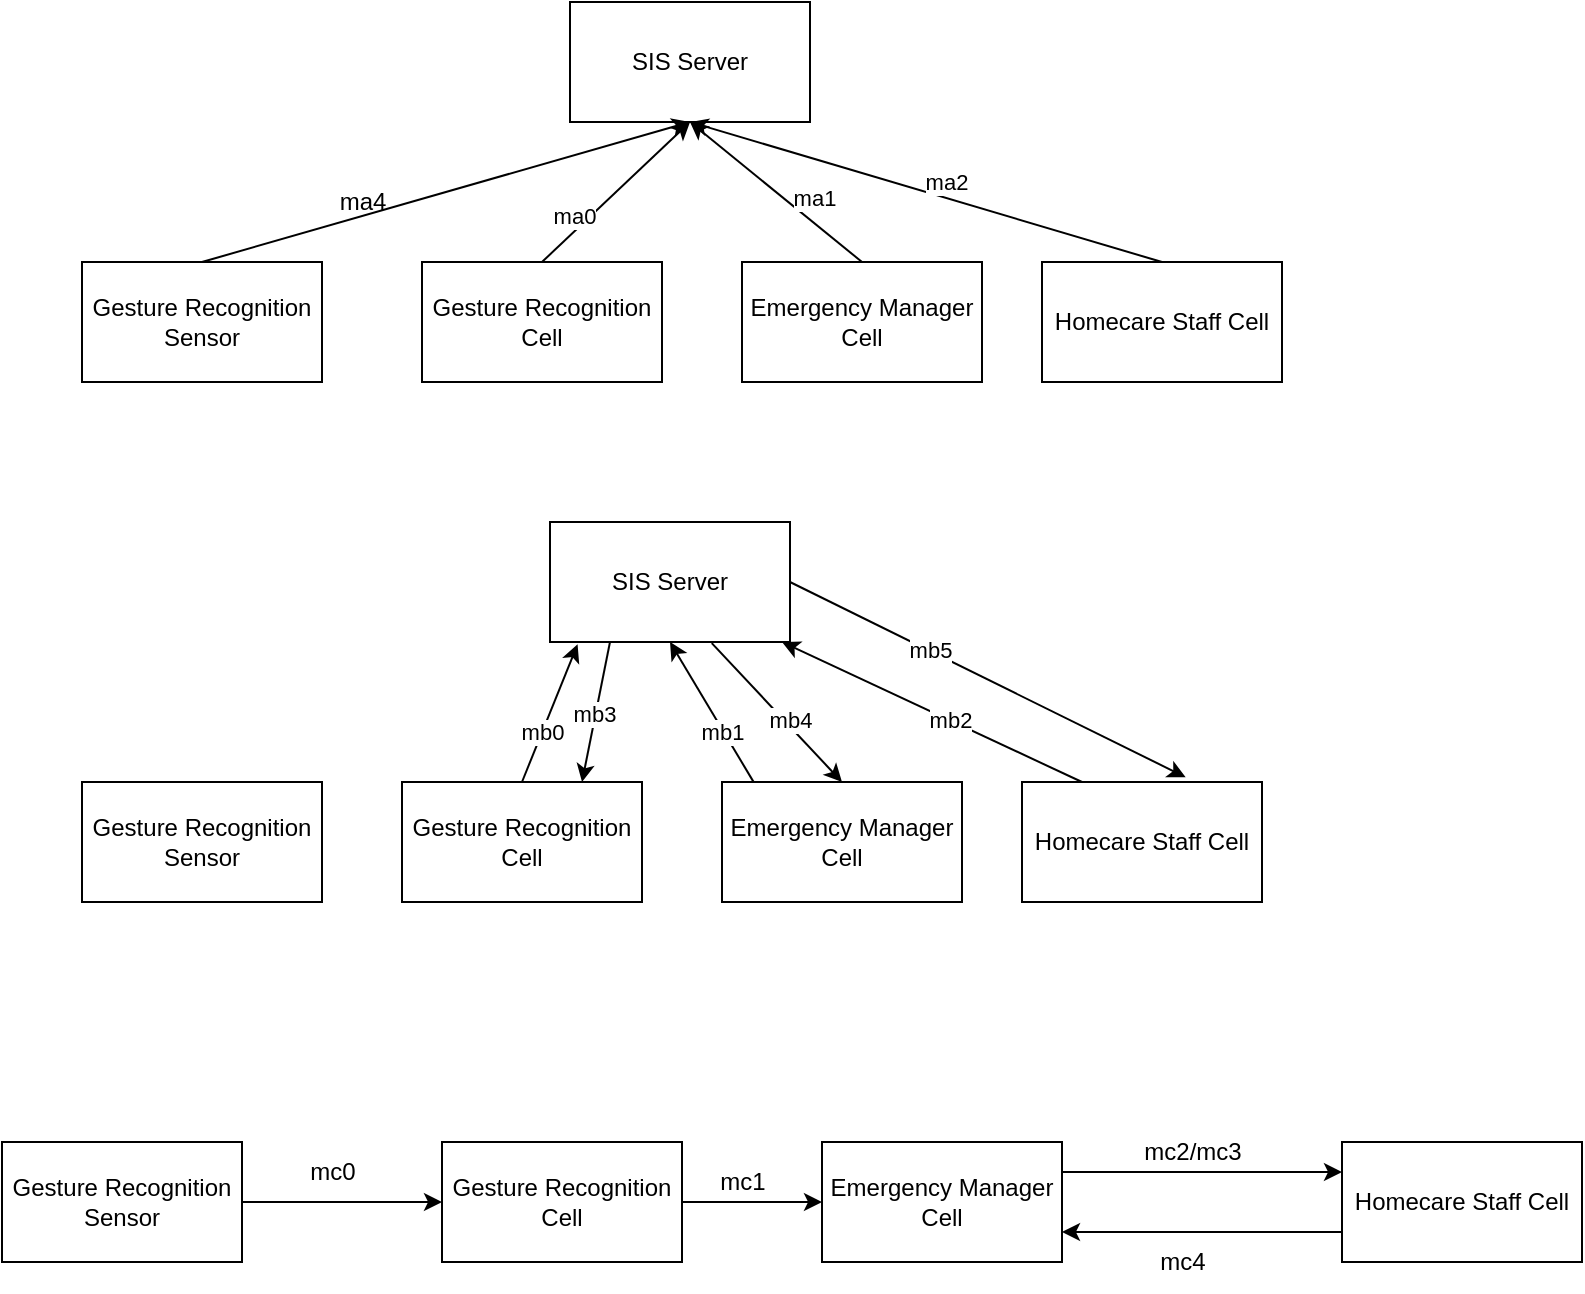 <mxfile version="20.5.1" type="github" pages="2">
  <diagram id="GIA1IqMFzXrZf6Obuekx" name="第 1 页">
    <mxGraphModel dx="1078" dy="585" grid="1" gridSize="10" guides="1" tooltips="1" connect="1" arrows="1" fold="1" page="1" pageScale="1" pageWidth="827" pageHeight="1169" math="0" shadow="0">
      <root>
        <mxCell id="0" />
        <mxCell id="1" parent="0" />
        <mxCell id="np_34gke2Vjaqlr29Jzn-1" value="SIS Server" style="rounded=0;whiteSpace=wrap;html=1;" parent="1" vertex="1">
          <mxGeometry x="294" y="260" width="120" height="60" as="geometry" />
        </mxCell>
        <mxCell id="np_34gke2Vjaqlr29Jzn-2" value="Gesture Recognition Sensor" style="rounded=0;whiteSpace=wrap;html=1;" parent="1" vertex="1">
          <mxGeometry x="50" y="390" width="120" height="60" as="geometry" />
        </mxCell>
        <mxCell id="np_34gke2Vjaqlr29Jzn-3" value="Gesture Recognition Cell" style="rounded=0;whiteSpace=wrap;html=1;" parent="1" vertex="1">
          <mxGeometry x="220" y="390" width="120" height="60" as="geometry" />
        </mxCell>
        <mxCell id="np_34gke2Vjaqlr29Jzn-4" value="Emergency Manager Cell" style="rounded=0;whiteSpace=wrap;html=1;" parent="1" vertex="1">
          <mxGeometry x="380" y="390" width="120" height="60" as="geometry" />
        </mxCell>
        <mxCell id="np_34gke2Vjaqlr29Jzn-5" value="Homecare Staff Cell" style="rounded=0;whiteSpace=wrap;html=1;" parent="1" vertex="1">
          <mxGeometry x="530" y="390" width="120" height="60" as="geometry" />
        </mxCell>
        <mxCell id="np_34gke2Vjaqlr29Jzn-6" value="" style="endArrow=classic;html=1;rounded=0;exitX=0.5;exitY=0;exitDx=0;exitDy=0;entryX=0.5;entryY=1;entryDx=0;entryDy=0;" parent="1" source="np_34gke2Vjaqlr29Jzn-2" target="np_34gke2Vjaqlr29Jzn-1" edge="1">
          <mxGeometry width="50" height="50" relative="1" as="geometry">
            <mxPoint x="140" y="360" as="sourcePoint" />
            <mxPoint x="190" y="310" as="targetPoint" />
          </mxGeometry>
        </mxCell>
        <mxCell id="np_34gke2Vjaqlr29Jzn-7" value="" style="endArrow=classic;html=1;rounded=0;exitX=0.5;exitY=0;exitDx=0;exitDy=0;entryX=0.5;entryY=1;entryDx=0;entryDy=0;" parent="1" source="np_34gke2Vjaqlr29Jzn-3" target="np_34gke2Vjaqlr29Jzn-1" edge="1">
          <mxGeometry width="50" height="50" relative="1" as="geometry">
            <mxPoint x="120" y="400" as="sourcePoint" />
            <mxPoint x="364" y="330" as="targetPoint" />
          </mxGeometry>
        </mxCell>
        <mxCell id="np_34gke2Vjaqlr29Jzn-20" value="ma0" style="edgeLabel;html=1;align=center;verticalAlign=middle;resizable=0;points=[];" parent="np_34gke2Vjaqlr29Jzn-7" vertex="1" connectable="0">
          <mxGeometry x="-0.451" y="6" relative="1" as="geometry">
            <mxPoint as="offset" />
          </mxGeometry>
        </mxCell>
        <mxCell id="np_34gke2Vjaqlr29Jzn-8" value="" style="endArrow=classic;html=1;rounded=0;exitX=0.5;exitY=0;exitDx=0;exitDy=0;entryX=0.5;entryY=1;entryDx=0;entryDy=0;" parent="1" source="np_34gke2Vjaqlr29Jzn-4" target="np_34gke2Vjaqlr29Jzn-1" edge="1">
          <mxGeometry width="50" height="50" relative="1" as="geometry">
            <mxPoint x="130" y="410" as="sourcePoint" />
            <mxPoint x="374" y="340" as="targetPoint" />
          </mxGeometry>
        </mxCell>
        <mxCell id="np_34gke2Vjaqlr29Jzn-21" value="ma1" style="edgeLabel;html=1;align=center;verticalAlign=middle;resizable=0;points=[];" parent="np_34gke2Vjaqlr29Jzn-8" vertex="1" connectable="0">
          <mxGeometry x="-0.299" y="-10" relative="1" as="geometry">
            <mxPoint as="offset" />
          </mxGeometry>
        </mxCell>
        <mxCell id="np_34gke2Vjaqlr29Jzn-9" value="" style="endArrow=classic;html=1;rounded=0;exitX=0.5;exitY=0;exitDx=0;exitDy=0;entryX=0.5;entryY=1;entryDx=0;entryDy=0;" parent="1" source="np_34gke2Vjaqlr29Jzn-5" target="np_34gke2Vjaqlr29Jzn-1" edge="1">
          <mxGeometry width="50" height="50" relative="1" as="geometry">
            <mxPoint x="140" y="420" as="sourcePoint" />
            <mxPoint x="384" y="350" as="targetPoint" />
          </mxGeometry>
        </mxCell>
        <mxCell id="np_34gke2Vjaqlr29Jzn-22" value="ma2" style="edgeLabel;html=1;align=center;verticalAlign=middle;resizable=0;points=[];" parent="np_34gke2Vjaqlr29Jzn-9" vertex="1" connectable="0">
          <mxGeometry x="-0.065" y="-8" relative="1" as="geometry">
            <mxPoint as="offset" />
          </mxGeometry>
        </mxCell>
        <mxCell id="np_34gke2Vjaqlr29Jzn-10" value="SIS Server" style="rounded=0;whiteSpace=wrap;html=1;" parent="1" vertex="1">
          <mxGeometry x="284" y="520" width="120" height="60" as="geometry" />
        </mxCell>
        <mxCell id="np_34gke2Vjaqlr29Jzn-11" value="Gesture Recognition Cell" style="rounded=0;whiteSpace=wrap;html=1;" parent="1" vertex="1">
          <mxGeometry x="210" y="650" width="120" height="60" as="geometry" />
        </mxCell>
        <mxCell id="np_34gke2Vjaqlr29Jzn-12" value="Emergency Manager Cell" style="rounded=0;whiteSpace=wrap;html=1;" parent="1" vertex="1">
          <mxGeometry x="370" y="650" width="120" height="60" as="geometry" />
        </mxCell>
        <mxCell id="np_34gke2Vjaqlr29Jzn-13" value="Homecare Staff Cell" style="rounded=0;whiteSpace=wrap;html=1;" parent="1" vertex="1">
          <mxGeometry x="520" y="650" width="120" height="60" as="geometry" />
        </mxCell>
        <mxCell id="np_34gke2Vjaqlr29Jzn-15" value="" style="endArrow=classic;html=1;rounded=0;exitX=0.5;exitY=0;exitDx=0;exitDy=0;entryX=0.115;entryY=1.019;entryDx=0;entryDy=0;entryPerimeter=0;" parent="1" source="np_34gke2Vjaqlr29Jzn-11" target="np_34gke2Vjaqlr29Jzn-10" edge="1">
          <mxGeometry width="50" height="50" relative="1" as="geometry">
            <mxPoint x="110" y="660" as="sourcePoint" />
            <mxPoint x="354" y="590" as="targetPoint" />
          </mxGeometry>
        </mxCell>
        <mxCell id="np_34gke2Vjaqlr29Jzn-16" value="" style="endArrow=classic;html=1;rounded=0;exitX=0.132;exitY=0.001;exitDx=0;exitDy=0;entryX=0.5;entryY=1;entryDx=0;entryDy=0;exitPerimeter=0;" parent="1" source="np_34gke2Vjaqlr29Jzn-12" target="np_34gke2Vjaqlr29Jzn-10" edge="1">
          <mxGeometry width="50" height="50" relative="1" as="geometry">
            <mxPoint x="120" y="670" as="sourcePoint" />
            <mxPoint x="364" y="600" as="targetPoint" />
          </mxGeometry>
        </mxCell>
        <mxCell id="np_34gke2Vjaqlr29Jzn-17" value="" style="endArrow=classic;html=1;rounded=0;exitX=0.25;exitY=0;exitDx=0;exitDy=0;" parent="1" source="np_34gke2Vjaqlr29Jzn-13" edge="1">
          <mxGeometry width="50" height="50" relative="1" as="geometry">
            <mxPoint x="130" y="680" as="sourcePoint" />
            <mxPoint x="400" y="580" as="targetPoint" />
          </mxGeometry>
        </mxCell>
        <mxCell id="np_34gke2Vjaqlr29Jzn-18" value="Gesture Recognition Sensor" style="rounded=0;whiteSpace=wrap;html=1;" parent="1" vertex="1">
          <mxGeometry x="50" y="650" width="120" height="60" as="geometry" />
        </mxCell>
        <mxCell id="np_34gke2Vjaqlr29Jzn-19" value="ma4" style="text;html=1;align=center;verticalAlign=middle;resizable=0;points=[];autosize=1;strokeColor=none;fillColor=none;" parent="1" vertex="1">
          <mxGeometry x="165" y="345" width="50" height="30" as="geometry" />
        </mxCell>
        <mxCell id="np_34gke2Vjaqlr29Jzn-23" value="" style="endArrow=classic;html=1;rounded=0;exitX=0.25;exitY=1;exitDx=0;exitDy=0;entryX=0.75;entryY=0;entryDx=0;entryDy=0;" parent="1" source="np_34gke2Vjaqlr29Jzn-10" target="np_34gke2Vjaqlr29Jzn-11" edge="1">
          <mxGeometry width="50" height="50" relative="1" as="geometry">
            <mxPoint x="153" y="590" as="sourcePoint" />
            <mxPoint x="227" y="520" as="targetPoint" />
          </mxGeometry>
        </mxCell>
        <mxCell id="np_34gke2Vjaqlr29Jzn-24" value="" style="endArrow=classic;html=1;rounded=0;exitX=0.674;exitY=1.009;exitDx=0;exitDy=0;entryX=0.5;entryY=0;entryDx=0;entryDy=0;exitPerimeter=0;" parent="1" source="np_34gke2Vjaqlr29Jzn-10" target="np_34gke2Vjaqlr29Jzn-12" edge="1">
          <mxGeometry width="50" height="50" relative="1" as="geometry">
            <mxPoint x="536" y="550" as="sourcePoint" />
            <mxPoint x="480" y="480" as="targetPoint" />
          </mxGeometry>
        </mxCell>
        <mxCell id="np_34gke2Vjaqlr29Jzn-28" value="mb1" style="edgeLabel;html=1;align=center;verticalAlign=middle;resizable=0;points=[];" parent="np_34gke2Vjaqlr29Jzn-24" vertex="1" connectable="0">
          <mxGeometry x="0.138" y="7" relative="1" as="geometry">
            <mxPoint x="-37" y="10" as="offset" />
          </mxGeometry>
        </mxCell>
        <mxCell id="np_34gke2Vjaqlr29Jzn-32" value="mb0" style="edgeLabel;html=1;align=center;verticalAlign=middle;resizable=0;points=[];" parent="1" vertex="1" connectable="0">
          <mxGeometry x="280.0" y="624.997" as="geometry" />
        </mxCell>
        <mxCell id="np_34gke2Vjaqlr29Jzn-33" value="mb3" style="edgeLabel;html=1;align=center;verticalAlign=middle;resizable=0;points=[];" parent="1" vertex="1" connectable="0">
          <mxGeometry x="380.0" y="645.147" as="geometry">
            <mxPoint x="-74" y="-29" as="offset" />
          </mxGeometry>
        </mxCell>
        <mxCell id="np_34gke2Vjaqlr29Jzn-34" value="mb4" style="edgeLabel;html=1;align=center;verticalAlign=middle;resizable=0;points=[];" parent="1" vertex="1" connectable="0">
          <mxGeometry x="399.92" y="659.997" as="geometry">
            <mxPoint x="4" y="-41" as="offset" />
          </mxGeometry>
        </mxCell>
        <mxCell id="np_34gke2Vjaqlr29Jzn-35" value="" style="endArrow=classic;html=1;rounded=0;exitX=1;exitY=0.5;exitDx=0;exitDy=0;entryX=0.682;entryY=-0.04;entryDx=0;entryDy=0;entryPerimeter=0;" parent="1" source="np_34gke2Vjaqlr29Jzn-10" target="np_34gke2Vjaqlr29Jzn-13" edge="1">
          <mxGeometry width="50" height="50" relative="1" as="geometry">
            <mxPoint x="620" y="570" as="sourcePoint" />
            <mxPoint x="440" y="500" as="targetPoint" />
          </mxGeometry>
        </mxCell>
        <mxCell id="np_34gke2Vjaqlr29Jzn-37" value="mb2" style="edgeLabel;html=1;align=center;verticalAlign=middle;resizable=0;points=[];" parent="1" vertex="1" connectable="0">
          <mxGeometry x="480.0" y="659.997" as="geometry">
            <mxPoint x="4" y="-41" as="offset" />
          </mxGeometry>
        </mxCell>
        <mxCell id="np_34gke2Vjaqlr29Jzn-38" value="mb5" style="edgeLabel;html=1;align=center;verticalAlign=middle;resizable=0;points=[];" parent="1" vertex="1" connectable="0">
          <mxGeometry x="470.0" y="624.997" as="geometry">
            <mxPoint x="4" y="-41" as="offset" />
          </mxGeometry>
        </mxCell>
        <mxCell id="np_34gke2Vjaqlr29Jzn-40" value="Gesture Recognition Cell" style="rounded=0;whiteSpace=wrap;html=1;" parent="1" vertex="1">
          <mxGeometry x="230" y="830" width="120" height="60" as="geometry" />
        </mxCell>
        <mxCell id="np_34gke2Vjaqlr29Jzn-41" value="Emergency Manager Cell" style="rounded=0;whiteSpace=wrap;html=1;" parent="1" vertex="1">
          <mxGeometry x="420" y="830" width="120" height="60" as="geometry" />
        </mxCell>
        <mxCell id="np_34gke2Vjaqlr29Jzn-42" value="Homecare Staff Cell" style="rounded=0;whiteSpace=wrap;html=1;" parent="1" vertex="1">
          <mxGeometry x="680" y="830" width="120" height="60" as="geometry" />
        </mxCell>
        <mxCell id="np_34gke2Vjaqlr29Jzn-43" value="Gesture Recognition Sensor" style="rounded=0;whiteSpace=wrap;html=1;" parent="1" vertex="1">
          <mxGeometry x="10" y="830" width="120" height="60" as="geometry" />
        </mxCell>
        <mxCell id="np_34gke2Vjaqlr29Jzn-44" value="" style="endArrow=classic;html=1;rounded=0;exitX=1;exitY=0.5;exitDx=0;exitDy=0;entryX=0;entryY=0.5;entryDx=0;entryDy=0;" parent="1" source="np_34gke2Vjaqlr29Jzn-43" target="np_34gke2Vjaqlr29Jzn-40" edge="1">
          <mxGeometry width="50" height="50" relative="1" as="geometry">
            <mxPoint x="330" y="820" as="sourcePoint" />
            <mxPoint x="380" y="770" as="targetPoint" />
          </mxGeometry>
        </mxCell>
        <mxCell id="np_34gke2Vjaqlr29Jzn-49" value="" style="endArrow=classic;html=1;rounded=0;exitX=1;exitY=0.5;exitDx=0;exitDy=0;entryX=0;entryY=0.5;entryDx=0;entryDy=0;" parent="1" source="np_34gke2Vjaqlr29Jzn-40" target="np_34gke2Vjaqlr29Jzn-41" edge="1">
          <mxGeometry width="50" height="50" relative="1" as="geometry">
            <mxPoint x="180" y="870" as="sourcePoint" />
            <mxPoint x="220" y="870" as="targetPoint" />
          </mxGeometry>
        </mxCell>
        <mxCell id="np_34gke2Vjaqlr29Jzn-50" value="" style="endArrow=classic;html=1;rounded=0;exitX=1;exitY=0.25;exitDx=0;exitDy=0;entryX=0;entryY=0.25;entryDx=0;entryDy=0;" parent="1" source="np_34gke2Vjaqlr29Jzn-41" target="np_34gke2Vjaqlr29Jzn-42" edge="1">
          <mxGeometry width="50" height="50" relative="1" as="geometry">
            <mxPoint x="340" y="870" as="sourcePoint" />
            <mxPoint x="380" y="870" as="targetPoint" />
          </mxGeometry>
        </mxCell>
        <mxCell id="np_34gke2Vjaqlr29Jzn-54" value="mc0" style="text;html=1;align=center;verticalAlign=middle;resizable=0;points=[];autosize=1;strokeColor=none;fillColor=none;" parent="1" vertex="1">
          <mxGeometry x="150" y="830" width="50" height="30" as="geometry" />
        </mxCell>
        <mxCell id="np_34gke2Vjaqlr29Jzn-55" value="mc1" style="text;html=1;align=center;verticalAlign=middle;resizable=0;points=[];autosize=1;strokeColor=none;fillColor=none;" parent="1" vertex="1">
          <mxGeometry x="355" y="835" width="50" height="30" as="geometry" />
        </mxCell>
        <mxCell id="np_34gke2Vjaqlr29Jzn-58" value="mc2/mc3" style="text;html=1;align=center;verticalAlign=middle;resizable=0;points=[];autosize=1;strokeColor=none;fillColor=none;" parent="1" vertex="1">
          <mxGeometry x="570" y="820" width="70" height="30" as="geometry" />
        </mxCell>
        <mxCell id="np_34gke2Vjaqlr29Jzn-61" value="" style="endArrow=classic;html=1;rounded=0;entryX=1;entryY=0.75;entryDx=0;entryDy=0;exitX=0;exitY=0.75;exitDx=0;exitDy=0;" parent="1" source="np_34gke2Vjaqlr29Jzn-42" target="np_34gke2Vjaqlr29Jzn-41" edge="1">
          <mxGeometry width="50" height="50" relative="1" as="geometry">
            <mxPoint x="600" y="820" as="sourcePoint" />
            <mxPoint x="620" y="760" as="targetPoint" />
          </mxGeometry>
        </mxCell>
        <mxCell id="np_34gke2Vjaqlr29Jzn-62" value="mc4" style="text;html=1;align=center;verticalAlign=middle;resizable=0;points=[];autosize=1;strokeColor=none;fillColor=none;" parent="1" vertex="1">
          <mxGeometry x="575" y="875" width="50" height="30" as="geometry" />
        </mxCell>
      </root>
    </mxGraphModel>
  </diagram>
  <diagram id="lvx-aHWTdiZeE2pvnHCD" name="第 2 页">
    <mxGraphModel dx="1078" dy="585" grid="1" gridSize="10" guides="1" tooltips="1" connect="1" arrows="1" fold="1" page="1" pageScale="1" pageWidth="827" pageHeight="1169" math="0" shadow="0">
      <root>
        <mxCell id="0" />
        <mxCell id="1" parent="0" />
        <mxCell id="h6n8xOYQ0rKCnjJhoxYv-26" value="" style="rounded=0;whiteSpace=wrap;html=1;" vertex="1" parent="1">
          <mxGeometry x="40" y="60" width="340" height="290" as="geometry" />
        </mxCell>
        <mxCell id="h6n8xOYQ0rKCnjJhoxYv-2" value="&amp;lt;&amp;lt;device&amp;gt;&amp;gt;&lt;br&gt;Toy Client" style="text;html=1;align=center;verticalAlign=middle;resizable=0;points=[];autosize=1;strokeColor=none;fillColor=none;" vertex="1" parent="1">
          <mxGeometry x="40" y="70" width="90" height="40" as="geometry" />
        </mxCell>
        <mxCell id="h6n8xOYQ0rKCnjJhoxYv-4" value="" style="rounded=0;whiteSpace=wrap;html=1;" vertex="1" parent="1">
          <mxGeometry x="55" y="130" width="310" height="200" as="geometry" />
        </mxCell>
        <mxCell id="h6n8xOYQ0rKCnjJhoxYv-5" value="Senior Register System" style="text;html=1;align=center;verticalAlign=middle;resizable=0;points=[];autosize=1;strokeColor=none;fillColor=none;" vertex="1" parent="1">
          <mxGeometry x="55" y="150" width="150" height="30" as="geometry" />
        </mxCell>
        <mxCell id="h6n8xOYQ0rKCnjJhoxYv-6" value="Parent Register System" style="text;html=1;align=center;verticalAlign=middle;resizable=0;points=[];autosize=1;strokeColor=none;fillColor=none;" vertex="1" parent="1">
          <mxGeometry x="55" y="195" width="150" height="30" as="geometry" />
        </mxCell>
        <mxCell id="h6n8xOYQ0rKCnjJhoxYv-9" value="" style="rounded=0;whiteSpace=wrap;html=1;" vertex="1" parent="1">
          <mxGeometry x="290" y="150" width="40" height="90" as="geometry" />
        </mxCell>
        <mxCell id="h6n8xOYQ0rKCnjJhoxYv-10" value="" style="rounded=0;whiteSpace=wrap;html=1;" vertex="1" parent="1">
          <mxGeometry x="270" y="175" width="40" height="10" as="geometry" />
        </mxCell>
        <mxCell id="h6n8xOYQ0rKCnjJhoxYv-12" value="" style="rounded=0;whiteSpace=wrap;html=1;" vertex="1" parent="1">
          <mxGeometry x="270" y="210" width="40" height="10" as="geometry" />
        </mxCell>
        <mxCell id="h6n8xOYQ0rKCnjJhoxYv-16" value="" style="rounded=0;whiteSpace=wrap;html=1;" vertex="1" parent="1">
          <mxGeometry x="530" y="102.5" width="290" height="205" as="geometry" />
        </mxCell>
        <mxCell id="h6n8xOYQ0rKCnjJhoxYv-17" value="&amp;lt;&amp;lt;device&amp;gt;&amp;gt;&lt;br&gt;Toy Server" style="text;html=1;align=center;verticalAlign=middle;resizable=0;points=[];autosize=1;strokeColor=none;fillColor=none;" vertex="1" parent="1">
          <mxGeometry x="530" y="107.5" width="90" height="40" as="geometry" />
        </mxCell>
        <mxCell id="h6n8xOYQ0rKCnjJhoxYv-18" value="" style="rounded=0;whiteSpace=wrap;html=1;" vertex="1" parent="1">
          <mxGeometry x="540" y="157.5" width="270" height="135" as="geometry" />
        </mxCell>
        <mxCell id="h6n8xOYQ0rKCnjJhoxYv-19" value="" style="rounded=0;whiteSpace=wrap;html=1;" vertex="1" parent="1">
          <mxGeometry x="760" y="177.5" width="40" height="90" as="geometry" />
        </mxCell>
        <mxCell id="h6n8xOYQ0rKCnjJhoxYv-20" value="" style="rounded=0;whiteSpace=wrap;html=1;" vertex="1" parent="1">
          <mxGeometry x="740" y="202.5" width="40" height="10" as="geometry" />
        </mxCell>
        <mxCell id="h6n8xOYQ0rKCnjJhoxYv-21" value="" style="rounded=0;whiteSpace=wrap;html=1;" vertex="1" parent="1">
          <mxGeometry x="740" y="237.5" width="40" height="10" as="geometry" />
        </mxCell>
        <mxCell id="h6n8xOYQ0rKCnjJhoxYv-22" value="Film DBMS" style="text;html=1;align=center;verticalAlign=middle;resizable=0;points=[];autosize=1;strokeColor=none;fillColor=none;" vertex="1" parent="1">
          <mxGeometry x="540" y="162.5" width="80" height="30" as="geometry" />
        </mxCell>
        <mxCell id="h6n8xOYQ0rKCnjJhoxYv-23" value="Film Recommendation System" style="text;html=1;align=center;verticalAlign=middle;resizable=0;points=[];autosize=1;strokeColor=none;fillColor=none;" vertex="1" parent="1">
          <mxGeometry x="535" y="207.5" width="190" height="30" as="geometry" />
        </mxCell>
        <mxCell id="h6n8xOYQ0rKCnjJhoxYv-24" value="Feature Input System" style="text;html=1;align=center;verticalAlign=middle;resizable=0;points=[];autosize=1;strokeColor=none;fillColor=none;" vertex="1" parent="1">
          <mxGeometry x="55" y="240" width="140" height="30" as="geometry" />
        </mxCell>
        <mxCell id="h6n8xOYQ0rKCnjJhoxYv-25" value="Parent Children DBMS" style="text;html=1;align=center;verticalAlign=middle;resizable=0;points=[];autosize=1;strokeColor=none;fillColor=none;" vertex="1" parent="1">
          <mxGeometry x="60" y="285" width="140" height="30" as="geometry" />
        </mxCell>
        <mxCell id="h6n8xOYQ0rKCnjJhoxYv-27" value="" style="endArrow=none;html=1;rounded=0;entryX=0;entryY=0.5;entryDx=0;entryDy=0;exitX=1;exitY=0.5;exitDx=0;exitDy=0;" edge="1" parent="1" source="h6n8xOYQ0rKCnjJhoxYv-26" target="h6n8xOYQ0rKCnjJhoxYv-16">
          <mxGeometry width="50" height="50" relative="1" as="geometry">
            <mxPoint x="410" y="300" as="sourcePoint" />
            <mxPoint x="460" y="250" as="targetPoint" />
          </mxGeometry>
        </mxCell>
        <mxCell id="h6n8xOYQ0rKCnjJhoxYv-28" value="&amp;lt;&amp;lt;data stream&amp;gt;&amp;gt;" style="text;html=1;align=center;verticalAlign=middle;resizable=0;points=[];autosize=1;strokeColor=none;fillColor=none;" vertex="1" parent="1">
          <mxGeometry x="400" y="175" width="110" height="30" as="geometry" />
        </mxCell>
      </root>
    </mxGraphModel>
  </diagram>
</mxfile>
